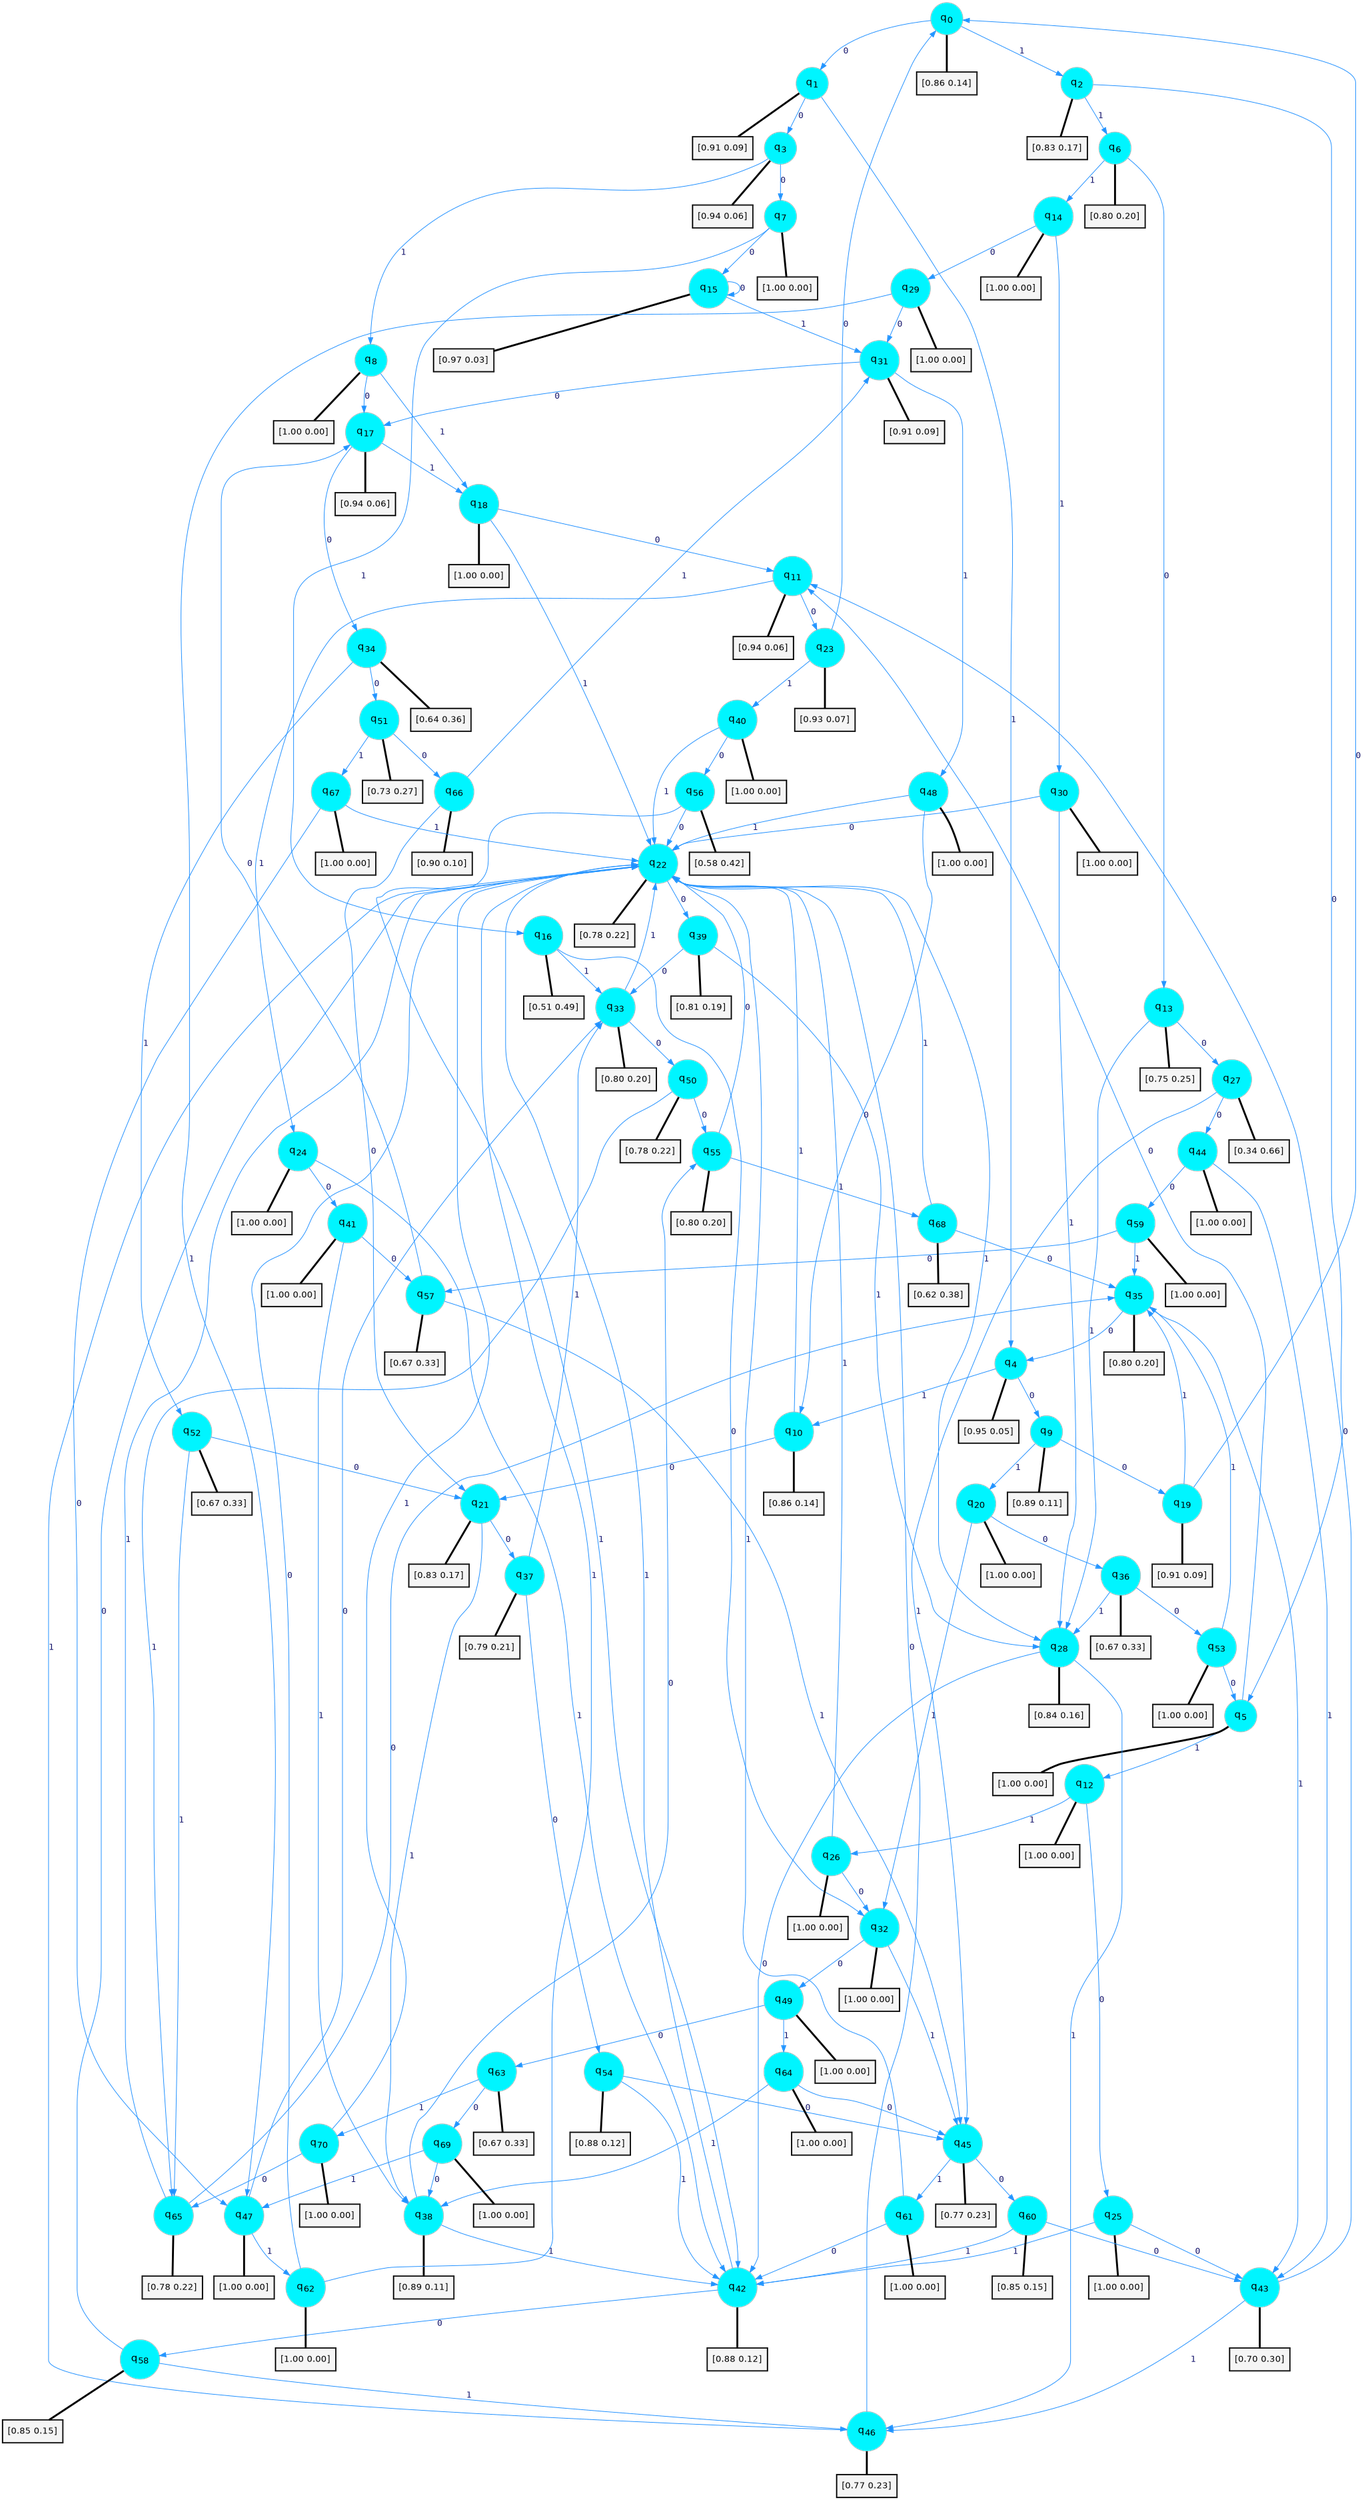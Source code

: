 digraph G {
graph [
bgcolor=transparent, dpi=300, rankdir=TD, size="40,25"];
node [
color=gray, fillcolor=turquoise1, fontcolor=black, fontname=Helvetica, fontsize=16, fontweight=bold, shape=circle, style=filled];
edge [
arrowsize=1, color=dodgerblue1, fontcolor=midnightblue, fontname=courier, fontweight=bold, penwidth=1, style=solid, weight=20];
0[label=<q<SUB>0</SUB>>];
1[label=<q<SUB>1</SUB>>];
2[label=<q<SUB>2</SUB>>];
3[label=<q<SUB>3</SUB>>];
4[label=<q<SUB>4</SUB>>];
5[label=<q<SUB>5</SUB>>];
6[label=<q<SUB>6</SUB>>];
7[label=<q<SUB>7</SUB>>];
8[label=<q<SUB>8</SUB>>];
9[label=<q<SUB>9</SUB>>];
10[label=<q<SUB>10</SUB>>];
11[label=<q<SUB>11</SUB>>];
12[label=<q<SUB>12</SUB>>];
13[label=<q<SUB>13</SUB>>];
14[label=<q<SUB>14</SUB>>];
15[label=<q<SUB>15</SUB>>];
16[label=<q<SUB>16</SUB>>];
17[label=<q<SUB>17</SUB>>];
18[label=<q<SUB>18</SUB>>];
19[label=<q<SUB>19</SUB>>];
20[label=<q<SUB>20</SUB>>];
21[label=<q<SUB>21</SUB>>];
22[label=<q<SUB>22</SUB>>];
23[label=<q<SUB>23</SUB>>];
24[label=<q<SUB>24</SUB>>];
25[label=<q<SUB>25</SUB>>];
26[label=<q<SUB>26</SUB>>];
27[label=<q<SUB>27</SUB>>];
28[label=<q<SUB>28</SUB>>];
29[label=<q<SUB>29</SUB>>];
30[label=<q<SUB>30</SUB>>];
31[label=<q<SUB>31</SUB>>];
32[label=<q<SUB>32</SUB>>];
33[label=<q<SUB>33</SUB>>];
34[label=<q<SUB>34</SUB>>];
35[label=<q<SUB>35</SUB>>];
36[label=<q<SUB>36</SUB>>];
37[label=<q<SUB>37</SUB>>];
38[label=<q<SUB>38</SUB>>];
39[label=<q<SUB>39</SUB>>];
40[label=<q<SUB>40</SUB>>];
41[label=<q<SUB>41</SUB>>];
42[label=<q<SUB>42</SUB>>];
43[label=<q<SUB>43</SUB>>];
44[label=<q<SUB>44</SUB>>];
45[label=<q<SUB>45</SUB>>];
46[label=<q<SUB>46</SUB>>];
47[label=<q<SUB>47</SUB>>];
48[label=<q<SUB>48</SUB>>];
49[label=<q<SUB>49</SUB>>];
50[label=<q<SUB>50</SUB>>];
51[label=<q<SUB>51</SUB>>];
52[label=<q<SUB>52</SUB>>];
53[label=<q<SUB>53</SUB>>];
54[label=<q<SUB>54</SUB>>];
55[label=<q<SUB>55</SUB>>];
56[label=<q<SUB>56</SUB>>];
57[label=<q<SUB>57</SUB>>];
58[label=<q<SUB>58</SUB>>];
59[label=<q<SUB>59</SUB>>];
60[label=<q<SUB>60</SUB>>];
61[label=<q<SUB>61</SUB>>];
62[label=<q<SUB>62</SUB>>];
63[label=<q<SUB>63</SUB>>];
64[label=<q<SUB>64</SUB>>];
65[label=<q<SUB>65</SUB>>];
66[label=<q<SUB>66</SUB>>];
67[label=<q<SUB>67</SUB>>];
68[label=<q<SUB>68</SUB>>];
69[label=<q<SUB>69</SUB>>];
70[label=<q<SUB>70</SUB>>];
71[label="[0.86 0.14]", shape=box,fontcolor=black, fontname=Helvetica, fontsize=14, penwidth=2, fillcolor=whitesmoke,color=black];
72[label="[0.91 0.09]", shape=box,fontcolor=black, fontname=Helvetica, fontsize=14, penwidth=2, fillcolor=whitesmoke,color=black];
73[label="[0.83 0.17]", shape=box,fontcolor=black, fontname=Helvetica, fontsize=14, penwidth=2, fillcolor=whitesmoke,color=black];
74[label="[0.94 0.06]", shape=box,fontcolor=black, fontname=Helvetica, fontsize=14, penwidth=2, fillcolor=whitesmoke,color=black];
75[label="[0.95 0.05]", shape=box,fontcolor=black, fontname=Helvetica, fontsize=14, penwidth=2, fillcolor=whitesmoke,color=black];
76[label="[1.00 0.00]", shape=box,fontcolor=black, fontname=Helvetica, fontsize=14, penwidth=2, fillcolor=whitesmoke,color=black];
77[label="[0.80 0.20]", shape=box,fontcolor=black, fontname=Helvetica, fontsize=14, penwidth=2, fillcolor=whitesmoke,color=black];
78[label="[1.00 0.00]", shape=box,fontcolor=black, fontname=Helvetica, fontsize=14, penwidth=2, fillcolor=whitesmoke,color=black];
79[label="[1.00 0.00]", shape=box,fontcolor=black, fontname=Helvetica, fontsize=14, penwidth=2, fillcolor=whitesmoke,color=black];
80[label="[0.89 0.11]", shape=box,fontcolor=black, fontname=Helvetica, fontsize=14, penwidth=2, fillcolor=whitesmoke,color=black];
81[label="[0.86 0.14]", shape=box,fontcolor=black, fontname=Helvetica, fontsize=14, penwidth=2, fillcolor=whitesmoke,color=black];
82[label="[0.94 0.06]", shape=box,fontcolor=black, fontname=Helvetica, fontsize=14, penwidth=2, fillcolor=whitesmoke,color=black];
83[label="[1.00 0.00]", shape=box,fontcolor=black, fontname=Helvetica, fontsize=14, penwidth=2, fillcolor=whitesmoke,color=black];
84[label="[0.75 0.25]", shape=box,fontcolor=black, fontname=Helvetica, fontsize=14, penwidth=2, fillcolor=whitesmoke,color=black];
85[label="[1.00 0.00]", shape=box,fontcolor=black, fontname=Helvetica, fontsize=14, penwidth=2, fillcolor=whitesmoke,color=black];
86[label="[0.97 0.03]", shape=box,fontcolor=black, fontname=Helvetica, fontsize=14, penwidth=2, fillcolor=whitesmoke,color=black];
87[label="[0.51 0.49]", shape=box,fontcolor=black, fontname=Helvetica, fontsize=14, penwidth=2, fillcolor=whitesmoke,color=black];
88[label="[0.94 0.06]", shape=box,fontcolor=black, fontname=Helvetica, fontsize=14, penwidth=2, fillcolor=whitesmoke,color=black];
89[label="[1.00 0.00]", shape=box,fontcolor=black, fontname=Helvetica, fontsize=14, penwidth=2, fillcolor=whitesmoke,color=black];
90[label="[0.91 0.09]", shape=box,fontcolor=black, fontname=Helvetica, fontsize=14, penwidth=2, fillcolor=whitesmoke,color=black];
91[label="[1.00 0.00]", shape=box,fontcolor=black, fontname=Helvetica, fontsize=14, penwidth=2, fillcolor=whitesmoke,color=black];
92[label="[0.83 0.17]", shape=box,fontcolor=black, fontname=Helvetica, fontsize=14, penwidth=2, fillcolor=whitesmoke,color=black];
93[label="[0.78 0.22]", shape=box,fontcolor=black, fontname=Helvetica, fontsize=14, penwidth=2, fillcolor=whitesmoke,color=black];
94[label="[0.93 0.07]", shape=box,fontcolor=black, fontname=Helvetica, fontsize=14, penwidth=2, fillcolor=whitesmoke,color=black];
95[label="[1.00 0.00]", shape=box,fontcolor=black, fontname=Helvetica, fontsize=14, penwidth=2, fillcolor=whitesmoke,color=black];
96[label="[1.00 0.00]", shape=box,fontcolor=black, fontname=Helvetica, fontsize=14, penwidth=2, fillcolor=whitesmoke,color=black];
97[label="[1.00 0.00]", shape=box,fontcolor=black, fontname=Helvetica, fontsize=14, penwidth=2, fillcolor=whitesmoke,color=black];
98[label="[0.34 0.66]", shape=box,fontcolor=black, fontname=Helvetica, fontsize=14, penwidth=2, fillcolor=whitesmoke,color=black];
99[label="[0.84 0.16]", shape=box,fontcolor=black, fontname=Helvetica, fontsize=14, penwidth=2, fillcolor=whitesmoke,color=black];
100[label="[1.00 0.00]", shape=box,fontcolor=black, fontname=Helvetica, fontsize=14, penwidth=2, fillcolor=whitesmoke,color=black];
101[label="[1.00 0.00]", shape=box,fontcolor=black, fontname=Helvetica, fontsize=14, penwidth=2, fillcolor=whitesmoke,color=black];
102[label="[0.91 0.09]", shape=box,fontcolor=black, fontname=Helvetica, fontsize=14, penwidth=2, fillcolor=whitesmoke,color=black];
103[label="[1.00 0.00]", shape=box,fontcolor=black, fontname=Helvetica, fontsize=14, penwidth=2, fillcolor=whitesmoke,color=black];
104[label="[0.80 0.20]", shape=box,fontcolor=black, fontname=Helvetica, fontsize=14, penwidth=2, fillcolor=whitesmoke,color=black];
105[label="[0.64 0.36]", shape=box,fontcolor=black, fontname=Helvetica, fontsize=14, penwidth=2, fillcolor=whitesmoke,color=black];
106[label="[0.80 0.20]", shape=box,fontcolor=black, fontname=Helvetica, fontsize=14, penwidth=2, fillcolor=whitesmoke,color=black];
107[label="[0.67 0.33]", shape=box,fontcolor=black, fontname=Helvetica, fontsize=14, penwidth=2, fillcolor=whitesmoke,color=black];
108[label="[0.79 0.21]", shape=box,fontcolor=black, fontname=Helvetica, fontsize=14, penwidth=2, fillcolor=whitesmoke,color=black];
109[label="[0.89 0.11]", shape=box,fontcolor=black, fontname=Helvetica, fontsize=14, penwidth=2, fillcolor=whitesmoke,color=black];
110[label="[0.81 0.19]", shape=box,fontcolor=black, fontname=Helvetica, fontsize=14, penwidth=2, fillcolor=whitesmoke,color=black];
111[label="[1.00 0.00]", shape=box,fontcolor=black, fontname=Helvetica, fontsize=14, penwidth=2, fillcolor=whitesmoke,color=black];
112[label="[1.00 0.00]", shape=box,fontcolor=black, fontname=Helvetica, fontsize=14, penwidth=2, fillcolor=whitesmoke,color=black];
113[label="[0.88 0.12]", shape=box,fontcolor=black, fontname=Helvetica, fontsize=14, penwidth=2, fillcolor=whitesmoke,color=black];
114[label="[0.70 0.30]", shape=box,fontcolor=black, fontname=Helvetica, fontsize=14, penwidth=2, fillcolor=whitesmoke,color=black];
115[label="[1.00 0.00]", shape=box,fontcolor=black, fontname=Helvetica, fontsize=14, penwidth=2, fillcolor=whitesmoke,color=black];
116[label="[0.77 0.23]", shape=box,fontcolor=black, fontname=Helvetica, fontsize=14, penwidth=2, fillcolor=whitesmoke,color=black];
117[label="[0.77 0.23]", shape=box,fontcolor=black, fontname=Helvetica, fontsize=14, penwidth=2, fillcolor=whitesmoke,color=black];
118[label="[1.00 0.00]", shape=box,fontcolor=black, fontname=Helvetica, fontsize=14, penwidth=2, fillcolor=whitesmoke,color=black];
119[label="[1.00 0.00]", shape=box,fontcolor=black, fontname=Helvetica, fontsize=14, penwidth=2, fillcolor=whitesmoke,color=black];
120[label="[1.00 0.00]", shape=box,fontcolor=black, fontname=Helvetica, fontsize=14, penwidth=2, fillcolor=whitesmoke,color=black];
121[label="[0.78 0.22]", shape=box,fontcolor=black, fontname=Helvetica, fontsize=14, penwidth=2, fillcolor=whitesmoke,color=black];
122[label="[0.73 0.27]", shape=box,fontcolor=black, fontname=Helvetica, fontsize=14, penwidth=2, fillcolor=whitesmoke,color=black];
123[label="[0.67 0.33]", shape=box,fontcolor=black, fontname=Helvetica, fontsize=14, penwidth=2, fillcolor=whitesmoke,color=black];
124[label="[1.00 0.00]", shape=box,fontcolor=black, fontname=Helvetica, fontsize=14, penwidth=2, fillcolor=whitesmoke,color=black];
125[label="[0.88 0.12]", shape=box,fontcolor=black, fontname=Helvetica, fontsize=14, penwidth=2, fillcolor=whitesmoke,color=black];
126[label="[0.80 0.20]", shape=box,fontcolor=black, fontname=Helvetica, fontsize=14, penwidth=2, fillcolor=whitesmoke,color=black];
127[label="[0.58 0.42]", shape=box,fontcolor=black, fontname=Helvetica, fontsize=14, penwidth=2, fillcolor=whitesmoke,color=black];
128[label="[0.67 0.33]", shape=box,fontcolor=black, fontname=Helvetica, fontsize=14, penwidth=2, fillcolor=whitesmoke,color=black];
129[label="[0.85 0.15]", shape=box,fontcolor=black, fontname=Helvetica, fontsize=14, penwidth=2, fillcolor=whitesmoke,color=black];
130[label="[1.00 0.00]", shape=box,fontcolor=black, fontname=Helvetica, fontsize=14, penwidth=2, fillcolor=whitesmoke,color=black];
131[label="[0.85 0.15]", shape=box,fontcolor=black, fontname=Helvetica, fontsize=14, penwidth=2, fillcolor=whitesmoke,color=black];
132[label="[1.00 0.00]", shape=box,fontcolor=black, fontname=Helvetica, fontsize=14, penwidth=2, fillcolor=whitesmoke,color=black];
133[label="[1.00 0.00]", shape=box,fontcolor=black, fontname=Helvetica, fontsize=14, penwidth=2, fillcolor=whitesmoke,color=black];
134[label="[0.67 0.33]", shape=box,fontcolor=black, fontname=Helvetica, fontsize=14, penwidth=2, fillcolor=whitesmoke,color=black];
135[label="[1.00 0.00]", shape=box,fontcolor=black, fontname=Helvetica, fontsize=14, penwidth=2, fillcolor=whitesmoke,color=black];
136[label="[0.78 0.22]", shape=box,fontcolor=black, fontname=Helvetica, fontsize=14, penwidth=2, fillcolor=whitesmoke,color=black];
137[label="[0.90 0.10]", shape=box,fontcolor=black, fontname=Helvetica, fontsize=14, penwidth=2, fillcolor=whitesmoke,color=black];
138[label="[1.00 0.00]", shape=box,fontcolor=black, fontname=Helvetica, fontsize=14, penwidth=2, fillcolor=whitesmoke,color=black];
139[label="[0.62 0.38]", shape=box,fontcolor=black, fontname=Helvetica, fontsize=14, penwidth=2, fillcolor=whitesmoke,color=black];
140[label="[1.00 0.00]", shape=box,fontcolor=black, fontname=Helvetica, fontsize=14, penwidth=2, fillcolor=whitesmoke,color=black];
141[label="[1.00 0.00]", shape=box,fontcolor=black, fontname=Helvetica, fontsize=14, penwidth=2, fillcolor=whitesmoke,color=black];
0->1 [label=0];
0->2 [label=1];
0->71 [arrowhead=none, penwidth=3,color=black];
1->3 [label=0];
1->4 [label=1];
1->72 [arrowhead=none, penwidth=3,color=black];
2->5 [label=0];
2->6 [label=1];
2->73 [arrowhead=none, penwidth=3,color=black];
3->7 [label=0];
3->8 [label=1];
3->74 [arrowhead=none, penwidth=3,color=black];
4->9 [label=0];
4->10 [label=1];
4->75 [arrowhead=none, penwidth=3,color=black];
5->11 [label=0];
5->12 [label=1];
5->76 [arrowhead=none, penwidth=3,color=black];
6->13 [label=0];
6->14 [label=1];
6->77 [arrowhead=none, penwidth=3,color=black];
7->15 [label=0];
7->16 [label=1];
7->78 [arrowhead=none, penwidth=3,color=black];
8->17 [label=0];
8->18 [label=1];
8->79 [arrowhead=none, penwidth=3,color=black];
9->19 [label=0];
9->20 [label=1];
9->80 [arrowhead=none, penwidth=3,color=black];
10->21 [label=0];
10->22 [label=1];
10->81 [arrowhead=none, penwidth=3,color=black];
11->23 [label=0];
11->24 [label=1];
11->82 [arrowhead=none, penwidth=3,color=black];
12->25 [label=0];
12->26 [label=1];
12->83 [arrowhead=none, penwidth=3,color=black];
13->27 [label=0];
13->28 [label=1];
13->84 [arrowhead=none, penwidth=3,color=black];
14->29 [label=0];
14->30 [label=1];
14->85 [arrowhead=none, penwidth=3,color=black];
15->15 [label=0];
15->31 [label=1];
15->86 [arrowhead=none, penwidth=3,color=black];
16->32 [label=0];
16->33 [label=1];
16->87 [arrowhead=none, penwidth=3,color=black];
17->34 [label=0];
17->18 [label=1];
17->88 [arrowhead=none, penwidth=3,color=black];
18->11 [label=0];
18->22 [label=1];
18->89 [arrowhead=none, penwidth=3,color=black];
19->0 [label=0];
19->35 [label=1];
19->90 [arrowhead=none, penwidth=3,color=black];
20->36 [label=0];
20->32 [label=1];
20->91 [arrowhead=none, penwidth=3,color=black];
21->37 [label=0];
21->38 [label=1];
21->92 [arrowhead=none, penwidth=3,color=black];
22->39 [label=0];
22->28 [label=1];
22->93 [arrowhead=none, penwidth=3,color=black];
23->0 [label=0];
23->40 [label=1];
23->94 [arrowhead=none, penwidth=3,color=black];
24->41 [label=0];
24->42 [label=1];
24->95 [arrowhead=none, penwidth=3,color=black];
25->43 [label=0];
25->42 [label=1];
25->96 [arrowhead=none, penwidth=3,color=black];
26->32 [label=0];
26->22 [label=1];
26->97 [arrowhead=none, penwidth=3,color=black];
27->44 [label=0];
27->45 [label=1];
27->98 [arrowhead=none, penwidth=3,color=black];
28->42 [label=0];
28->46 [label=1];
28->99 [arrowhead=none, penwidth=3,color=black];
29->31 [label=0];
29->47 [label=1];
29->100 [arrowhead=none, penwidth=3,color=black];
30->22 [label=0];
30->28 [label=1];
30->101 [arrowhead=none, penwidth=3,color=black];
31->17 [label=0];
31->48 [label=1];
31->102 [arrowhead=none, penwidth=3,color=black];
32->49 [label=0];
32->45 [label=1];
32->103 [arrowhead=none, penwidth=3,color=black];
33->50 [label=0];
33->22 [label=1];
33->104 [arrowhead=none, penwidth=3,color=black];
34->51 [label=0];
34->52 [label=1];
34->105 [arrowhead=none, penwidth=3,color=black];
35->4 [label=0];
35->43 [label=1];
35->106 [arrowhead=none, penwidth=3,color=black];
36->53 [label=0];
36->28 [label=1];
36->107 [arrowhead=none, penwidth=3,color=black];
37->54 [label=0];
37->33 [label=1];
37->108 [arrowhead=none, penwidth=3,color=black];
38->55 [label=0];
38->42 [label=1];
38->109 [arrowhead=none, penwidth=3,color=black];
39->33 [label=0];
39->28 [label=1];
39->110 [arrowhead=none, penwidth=3,color=black];
40->56 [label=0];
40->22 [label=1];
40->111 [arrowhead=none, penwidth=3,color=black];
41->57 [label=0];
41->38 [label=1];
41->112 [arrowhead=none, penwidth=3,color=black];
42->58 [label=0];
42->22 [label=1];
42->113 [arrowhead=none, penwidth=3,color=black];
43->11 [label=0];
43->46 [label=1];
43->114 [arrowhead=none, penwidth=3,color=black];
44->59 [label=0];
44->43 [label=1];
44->115 [arrowhead=none, penwidth=3,color=black];
45->60 [label=0];
45->61 [label=1];
45->116 [arrowhead=none, penwidth=3,color=black];
46->22 [label=0];
46->22 [label=1];
46->117 [arrowhead=none, penwidth=3,color=black];
47->33 [label=0];
47->62 [label=1];
47->118 [arrowhead=none, penwidth=3,color=black];
48->10 [label=0];
48->22 [label=1];
48->119 [arrowhead=none, penwidth=3,color=black];
49->63 [label=0];
49->64 [label=1];
49->120 [arrowhead=none, penwidth=3,color=black];
50->55 [label=0];
50->65 [label=1];
50->121 [arrowhead=none, penwidth=3,color=black];
51->66 [label=0];
51->67 [label=1];
51->122 [arrowhead=none, penwidth=3,color=black];
52->21 [label=0];
52->65 [label=1];
52->123 [arrowhead=none, penwidth=3,color=black];
53->5 [label=0];
53->35 [label=1];
53->124 [arrowhead=none, penwidth=3,color=black];
54->45 [label=0];
54->42 [label=1];
54->125 [arrowhead=none, penwidth=3,color=black];
55->22 [label=0];
55->68 [label=1];
55->126 [arrowhead=none, penwidth=3,color=black];
56->22 [label=0];
56->42 [label=1];
56->127 [arrowhead=none, penwidth=3,color=black];
57->17 [label=0];
57->45 [label=1];
57->128 [arrowhead=none, penwidth=3,color=black];
58->22 [label=0];
58->46 [label=1];
58->129 [arrowhead=none, penwidth=3,color=black];
59->57 [label=0];
59->35 [label=1];
59->130 [arrowhead=none, penwidth=3,color=black];
60->43 [label=0];
60->42 [label=1];
60->131 [arrowhead=none, penwidth=3,color=black];
61->42 [label=0];
61->22 [label=1];
61->132 [arrowhead=none, penwidth=3,color=black];
62->22 [label=0];
62->22 [label=1];
62->133 [arrowhead=none, penwidth=3,color=black];
63->69 [label=0];
63->70 [label=1];
63->134 [arrowhead=none, penwidth=3,color=black];
64->45 [label=0];
64->38 [label=1];
64->135 [arrowhead=none, penwidth=3,color=black];
65->35 [label=0];
65->22 [label=1];
65->136 [arrowhead=none, penwidth=3,color=black];
66->21 [label=0];
66->31 [label=1];
66->137 [arrowhead=none, penwidth=3,color=black];
67->47 [label=0];
67->22 [label=1];
67->138 [arrowhead=none, penwidth=3,color=black];
68->35 [label=0];
68->22 [label=1];
68->139 [arrowhead=none, penwidth=3,color=black];
69->38 [label=0];
69->47 [label=1];
69->140 [arrowhead=none, penwidth=3,color=black];
70->65 [label=0];
70->22 [label=1];
70->141 [arrowhead=none, penwidth=3,color=black];
}
